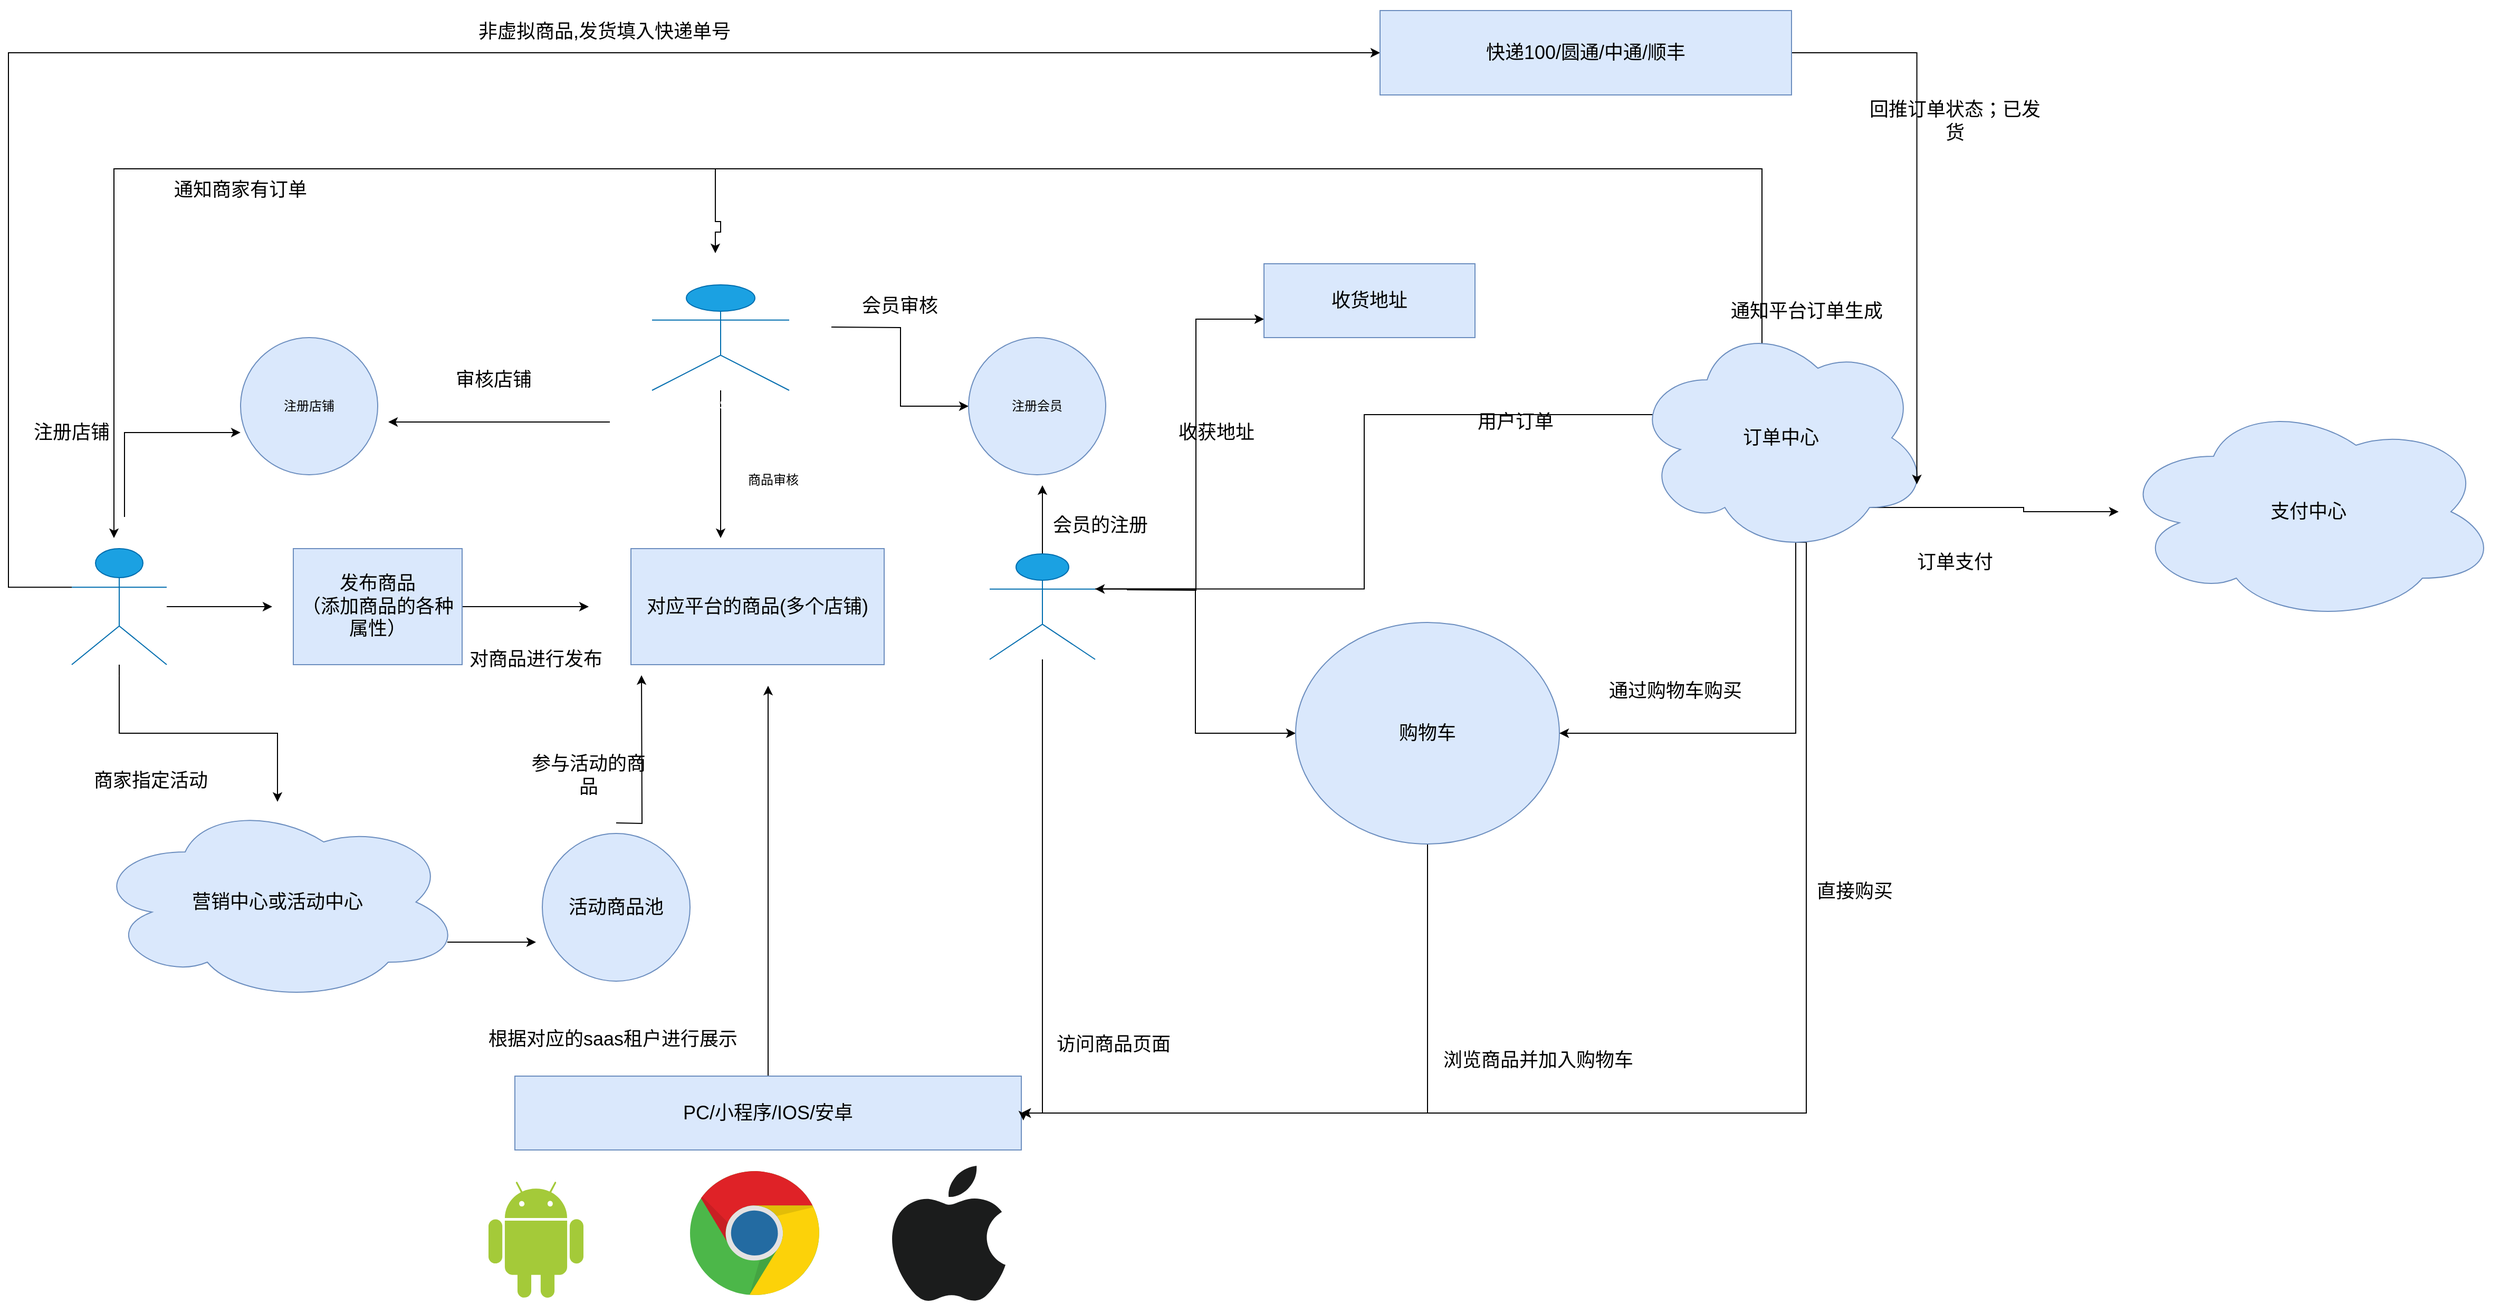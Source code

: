 <mxfile version="21.2.8" type="device" pages="2">
  <diagram id="C5RBs43oDa-KdzZeNtuy" name="商品设计-第一版">
    <mxGraphModel dx="2901" dy="2373" grid="1" gridSize="10" guides="1" tooltips="1" connect="1" arrows="1" fold="1" page="1" pageScale="1" pageWidth="827" pageHeight="1169" math="0" shadow="0">
      <root>
        <mxCell id="WIyWlLk6GJQsqaUBKTNV-0" />
        <mxCell id="WIyWlLk6GJQsqaUBKTNV-1" parent="WIyWlLk6GJQsqaUBKTNV-0" />
        <mxCell id="8d9dRQQQKvJOgzXE3DbX-5" style="edgeStyle=orthogonalEdgeStyle;rounded=0;orthogonalLoop=1;jettySize=auto;html=1;" parent="WIyWlLk6GJQsqaUBKTNV-1" source="8d9dRQQQKvJOgzXE3DbX-1" edge="1">
          <mxGeometry relative="1" as="geometry">
            <mxPoint x="-240" y="435" as="targetPoint" />
          </mxGeometry>
        </mxCell>
        <mxCell id="8d9dRQQQKvJOgzXE3DbX-13" style="edgeStyle=orthogonalEdgeStyle;rounded=0;orthogonalLoop=1;jettySize=auto;html=1;entryX=0;entryY=0.692;entryDx=0;entryDy=0;entryPerimeter=0;" parent="WIyWlLk6GJQsqaUBKTNV-1" target="8d9dRQQQKvJOgzXE3DbX-12" edge="1">
          <mxGeometry relative="1" as="geometry">
            <mxPoint x="-380" y="350" as="sourcePoint" />
            <Array as="points">
              <mxPoint x="-380" y="270" />
              <mxPoint x="-280" y="270" />
            </Array>
          </mxGeometry>
        </mxCell>
        <mxCell id="8d9dRQQQKvJOgzXE3DbX-61" style="edgeStyle=orthogonalEdgeStyle;rounded=0;orthogonalLoop=1;jettySize=auto;html=1;exitX=0;exitY=0.333;exitDx=0;exitDy=0;exitPerimeter=0;entryX=0;entryY=0.5;entryDx=0;entryDy=0;" parent="WIyWlLk6GJQsqaUBKTNV-1" source="8d9dRQQQKvJOgzXE3DbX-1" target="8d9dRQQQKvJOgzXE3DbX-60" edge="1">
          <mxGeometry relative="1" as="geometry">
            <Array as="points">
              <mxPoint x="-490" y="417" />
              <mxPoint x="-490" y="-90" />
            </Array>
          </mxGeometry>
        </mxCell>
        <mxCell id="8d9dRQQQKvJOgzXE3DbX-70" style="edgeStyle=orthogonalEdgeStyle;rounded=0;orthogonalLoop=1;jettySize=auto;html=1;" parent="WIyWlLk6GJQsqaUBKTNV-1" source="8d9dRQQQKvJOgzXE3DbX-1" target="8d9dRQQQKvJOgzXE3DbX-68" edge="1">
          <mxGeometry relative="1" as="geometry">
            <mxPoint x="-430" y="550" as="sourcePoint" />
          </mxGeometry>
        </mxCell>
        <mxCell id="8d9dRQQQKvJOgzXE3DbX-1" value="&lt;font style=&quot;font-size: 18px;&quot;&gt;店铺商家&lt;/font&gt;" style="shape=umlActor;verticalLabelPosition=bottom;verticalAlign=top;html=1;outlineConnect=0;fillColor=#1ba1e2;fontColor=#ffffff;strokeColor=#006EAF;" parent="WIyWlLk6GJQsqaUBKTNV-1" vertex="1">
          <mxGeometry x="-430" y="380" width="90" height="110" as="geometry" />
        </mxCell>
        <mxCell id="8d9dRQQQKvJOgzXE3DbX-9" style="edgeStyle=orthogonalEdgeStyle;rounded=0;orthogonalLoop=1;jettySize=auto;html=1;" parent="WIyWlLk6GJQsqaUBKTNV-1" source="8d9dRQQQKvJOgzXE3DbX-2" edge="1">
          <mxGeometry relative="1" as="geometry">
            <mxPoint x="185" y="370" as="targetPoint" />
          </mxGeometry>
        </mxCell>
        <mxCell id="8d9dRQQQKvJOgzXE3DbX-14" style="edgeStyle=orthogonalEdgeStyle;rounded=0;orthogonalLoop=1;jettySize=auto;html=1;" parent="WIyWlLk6GJQsqaUBKTNV-1" edge="1">
          <mxGeometry relative="1" as="geometry">
            <mxPoint x="-130" y="260" as="targetPoint" />
            <mxPoint x="80" y="260" as="sourcePoint" />
            <Array as="points">
              <mxPoint x="80" y="260" />
            </Array>
          </mxGeometry>
        </mxCell>
        <mxCell id="8d9dRQQQKvJOgzXE3DbX-26" style="edgeStyle=orthogonalEdgeStyle;rounded=0;orthogonalLoop=1;jettySize=auto;html=1;entryX=0;entryY=0.5;entryDx=0;entryDy=0;" parent="WIyWlLk6GJQsqaUBKTNV-1" target="8d9dRQQQKvJOgzXE3DbX-23" edge="1">
          <mxGeometry relative="1" as="geometry">
            <mxPoint x="290" y="170" as="sourcePoint" />
          </mxGeometry>
        </mxCell>
        <mxCell id="8d9dRQQQKvJOgzXE3DbX-2" value="平台Saas" style="shape=umlActor;verticalLabelPosition=bottom;verticalAlign=top;html=1;outlineConnect=0;fillColor=#1ba1e2;fontColor=#ffffff;strokeColor=#006EAF;" parent="WIyWlLk6GJQsqaUBKTNV-1" vertex="1">
          <mxGeometry x="120" y="130" width="130" height="100" as="geometry" />
        </mxCell>
        <mxCell id="8d9dRQQQKvJOgzXE3DbX-7" style="edgeStyle=orthogonalEdgeStyle;rounded=0;orthogonalLoop=1;jettySize=auto;html=1;" parent="WIyWlLk6GJQsqaUBKTNV-1" source="8d9dRQQQKvJOgzXE3DbX-4" edge="1">
          <mxGeometry relative="1" as="geometry">
            <mxPoint x="60" y="435" as="targetPoint" />
          </mxGeometry>
        </mxCell>
        <mxCell id="8d9dRQQQKvJOgzXE3DbX-4" value="&lt;font style=&quot;font-size: 18px;&quot;&gt;发布商品&lt;br&gt;（添加商品的各种属性）&lt;br&gt;&lt;/font&gt;" style="rounded=0;whiteSpace=wrap;html=1;fillColor=#dae8fc;strokeColor=#6c8ebf;" parent="WIyWlLk6GJQsqaUBKTNV-1" vertex="1">
          <mxGeometry x="-220" y="380" width="160" height="110" as="geometry" />
        </mxCell>
        <mxCell id="8d9dRQQQKvJOgzXE3DbX-6" value="&lt;font style=&quot;font-size: 18px;&quot;&gt;对应平台的商品(多个店铺)&lt;/font&gt;" style="rounded=0;whiteSpace=wrap;html=1;fillColor=#dae8fc;strokeColor=#6c8ebf;" parent="WIyWlLk6GJQsqaUBKTNV-1" vertex="1">
          <mxGeometry x="100" y="380" width="240" height="110" as="geometry" />
        </mxCell>
        <mxCell id="8d9dRQQQKvJOgzXE3DbX-8" value="&lt;font style=&quot;font-size: 18px;&quot;&gt;对商品进行发布&lt;/font&gt;" style="text;html=1;strokeColor=none;fillColor=none;align=center;verticalAlign=middle;whiteSpace=wrap;rounded=0;" parent="WIyWlLk6GJQsqaUBKTNV-1" vertex="1">
          <mxGeometry x="-70" y="460" width="160" height="50" as="geometry" />
        </mxCell>
        <mxCell id="8d9dRQQQKvJOgzXE3DbX-10" value="商品审核" style="text;html=1;strokeColor=none;fillColor=none;align=center;verticalAlign=middle;whiteSpace=wrap;rounded=0;" parent="WIyWlLk6GJQsqaUBKTNV-1" vertex="1">
          <mxGeometry x="180" y="290" width="110" height="50" as="geometry" />
        </mxCell>
        <mxCell id="8d9dRQQQKvJOgzXE3DbX-12" value="注册店铺" style="ellipse;whiteSpace=wrap;html=1;aspect=fixed;fillColor=#dae8fc;strokeColor=#6c8ebf;" parent="WIyWlLk6GJQsqaUBKTNV-1" vertex="1">
          <mxGeometry x="-270" y="180" width="130" height="130" as="geometry" />
        </mxCell>
        <mxCell id="8d9dRQQQKvJOgzXE3DbX-15" value="&lt;font style=&quot;font-size: 18px;&quot;&gt;注册店铺&lt;/font&gt;" style="text;html=1;strokeColor=none;fillColor=none;align=center;verticalAlign=middle;whiteSpace=wrap;rounded=0;" parent="WIyWlLk6GJQsqaUBKTNV-1" vertex="1">
          <mxGeometry x="-480" y="240" width="100" height="60" as="geometry" />
        </mxCell>
        <mxCell id="8d9dRQQQKvJOgzXE3DbX-16" value="&lt;font style=&quot;font-size: 18px;&quot;&gt;审核店铺&lt;/font&gt;" style="text;html=1;strokeColor=none;fillColor=none;align=center;verticalAlign=middle;whiteSpace=wrap;rounded=0;" parent="WIyWlLk6GJQsqaUBKTNV-1" vertex="1">
          <mxGeometry x="-100" y="190" width="140" height="60" as="geometry" />
        </mxCell>
        <mxCell id="8d9dRQQQKvJOgzXE3DbX-19" value="" style="dashed=0;outlineConnect=0;html=1;align=center;labelPosition=center;verticalLabelPosition=bottom;verticalAlign=top;shape=mxgraph.weblogos.android;fillColor=#A4CA39;strokeColor=none" parent="WIyWlLk6GJQsqaUBKTNV-1" vertex="1">
          <mxGeometry x="-35" y="980" width="90" height="110" as="geometry" />
        </mxCell>
        <mxCell id="8d9dRQQQKvJOgzXE3DbX-20" value="" style="dashed=0;outlineConnect=0;html=1;align=center;labelPosition=center;verticalLabelPosition=bottom;verticalAlign=top;shape=mxgraph.weblogos.chrome" parent="WIyWlLk6GJQsqaUBKTNV-1" vertex="1">
          <mxGeometry x="156" y="970" width="124" height="120" as="geometry" />
        </mxCell>
        <mxCell id="8d9dRQQQKvJOgzXE3DbX-21" value="" style="dashed=0;outlineConnect=0;html=1;align=center;labelPosition=center;verticalLabelPosition=bottom;verticalAlign=top;shape=mxgraph.weblogos.apple;fillColor=#1B1C1C;strokeColor=none" parent="WIyWlLk6GJQsqaUBKTNV-1" vertex="1">
          <mxGeometry x="345" y="965" width="110" height="130" as="geometry" />
        </mxCell>
        <mxCell id="8d9dRQQQKvJOgzXE3DbX-29" style="edgeStyle=orthogonalEdgeStyle;rounded=0;orthogonalLoop=1;jettySize=auto;html=1;" parent="WIyWlLk6GJQsqaUBKTNV-1" source="8d9dRQQQKvJOgzXE3DbX-22" edge="1">
          <mxGeometry relative="1" as="geometry">
            <mxPoint x="490" y="320" as="targetPoint" />
          </mxGeometry>
        </mxCell>
        <mxCell id="8d9dRQQQKvJOgzXE3DbX-30" style="edgeStyle=orthogonalEdgeStyle;rounded=0;orthogonalLoop=1;jettySize=auto;html=1;entryX=1;entryY=0.5;entryDx=0;entryDy=0;" parent="WIyWlLk6GJQsqaUBKTNV-1" source="8d9dRQQQKvJOgzXE3DbX-22" target="8d9dRQQQKvJOgzXE3DbX-28" edge="1">
          <mxGeometry relative="1" as="geometry" />
        </mxCell>
        <mxCell id="8d9dRQQQKvJOgzXE3DbX-35" style="edgeStyle=orthogonalEdgeStyle;rounded=0;orthogonalLoop=1;jettySize=auto;html=1;entryX=0;entryY=0.75;entryDx=0;entryDy=0;" parent="WIyWlLk6GJQsqaUBKTNV-1" target="8d9dRQQQKvJOgzXE3DbX-34" edge="1">
          <mxGeometry relative="1" as="geometry">
            <mxPoint x="570" y="419" as="sourcePoint" />
          </mxGeometry>
        </mxCell>
        <mxCell id="8d9dRQQQKvJOgzXE3DbX-43" style="edgeStyle=orthogonalEdgeStyle;rounded=0;orthogonalLoop=1;jettySize=auto;html=1;exitX=1;exitY=0.333;exitDx=0;exitDy=0;exitPerimeter=0;entryX=0;entryY=0.5;entryDx=0;entryDy=0;" parent="WIyWlLk6GJQsqaUBKTNV-1" source="8d9dRQQQKvJOgzXE3DbX-22" target="8d9dRQQQKvJOgzXE3DbX-42" edge="1">
          <mxGeometry relative="1" as="geometry" />
        </mxCell>
        <mxCell id="8d9dRQQQKvJOgzXE3DbX-22" value="用户" style="shape=umlActor;verticalLabelPosition=bottom;verticalAlign=top;html=1;outlineConnect=0;fillColor=#1ba1e2;strokeColor=#006EAF;fontColor=#ffffff;" parent="WIyWlLk6GJQsqaUBKTNV-1" vertex="1">
          <mxGeometry x="440" y="385" width="100" height="100" as="geometry" />
        </mxCell>
        <mxCell id="8d9dRQQQKvJOgzXE3DbX-23" value="注册会员" style="ellipse;whiteSpace=wrap;html=1;aspect=fixed;fillColor=#dae8fc;strokeColor=#6c8ebf;" parent="WIyWlLk6GJQsqaUBKTNV-1" vertex="1">
          <mxGeometry x="420" y="180" width="130" height="130" as="geometry" />
        </mxCell>
        <mxCell id="8d9dRQQQKvJOgzXE3DbX-25" value="&lt;font style=&quot;font-size: 18px;&quot;&gt;会员的注册&lt;/font&gt;" style="text;html=1;strokeColor=none;fillColor=none;align=center;verticalAlign=middle;whiteSpace=wrap;rounded=0;" parent="WIyWlLk6GJQsqaUBKTNV-1" vertex="1">
          <mxGeometry x="490" y="340" width="110" height="35" as="geometry" />
        </mxCell>
        <mxCell id="8d9dRQQQKvJOgzXE3DbX-27" value="&lt;font style=&quot;font-size: 18px;&quot;&gt;会员审核&lt;/font&gt;" style="text;html=1;strokeColor=none;fillColor=none;align=center;verticalAlign=middle;whiteSpace=wrap;rounded=0;" parent="WIyWlLk6GJQsqaUBKTNV-1" vertex="1">
          <mxGeometry x="310" y="130" width="90" height="40" as="geometry" />
        </mxCell>
        <mxCell id="8d9dRQQQKvJOgzXE3DbX-40" style="edgeStyle=orthogonalEdgeStyle;rounded=0;orthogonalLoop=1;jettySize=auto;html=1;" parent="WIyWlLk6GJQsqaUBKTNV-1" source="8d9dRQQQKvJOgzXE3DbX-28" edge="1">
          <mxGeometry relative="1" as="geometry">
            <mxPoint x="230" y="510" as="targetPoint" />
          </mxGeometry>
        </mxCell>
        <mxCell id="8d9dRQQQKvJOgzXE3DbX-28" value="&lt;font style=&quot;font-size: 18px;&quot;&gt;PC/小程序/IOS/安卓&lt;/font&gt;" style="rounded=0;whiteSpace=wrap;html=1;fillColor=#dae8fc;strokeColor=#6c8ebf;" parent="WIyWlLk6GJQsqaUBKTNV-1" vertex="1">
          <mxGeometry x="-10" y="880" width="480" height="70" as="geometry" />
        </mxCell>
        <mxCell id="8d9dRQQQKvJOgzXE3DbX-31" value="&lt;font style=&quot;font-size: 18px;&quot;&gt;访问商品页面&lt;/font&gt;" style="text;html=1;strokeColor=none;fillColor=none;align=center;verticalAlign=middle;whiteSpace=wrap;rounded=0;" parent="WIyWlLk6GJQsqaUBKTNV-1" vertex="1">
          <mxGeometry x="455" y="820" width="205" height="60" as="geometry" />
        </mxCell>
        <mxCell id="8d9dRQQQKvJOgzXE3DbX-34" value="&lt;font style=&quot;font-size: 18px;&quot;&gt;收货地址&lt;/font&gt;" style="rounded=0;whiteSpace=wrap;html=1;fillColor=#dae8fc;strokeColor=#6c8ebf;" parent="WIyWlLk6GJQsqaUBKTNV-1" vertex="1">
          <mxGeometry x="700" y="110" width="200" height="70" as="geometry" />
        </mxCell>
        <mxCell id="8d9dRQQQKvJOgzXE3DbX-36" value="&lt;font style=&quot;font-size: 18px;&quot;&gt;收获地址&lt;/font&gt;" style="text;html=1;strokeColor=none;fillColor=none;align=center;verticalAlign=middle;whiteSpace=wrap;rounded=0;" parent="WIyWlLk6GJQsqaUBKTNV-1" vertex="1">
          <mxGeometry x="590" y="255" width="130" height="30" as="geometry" />
        </mxCell>
        <mxCell id="8d9dRQQQKvJOgzXE3DbX-33" value="&lt;font style=&quot;font-size: 18px;&quot;&gt;根据对应的saas租户进行展示&lt;/font&gt;" style="text;html=1;strokeColor=none;fillColor=none;align=center;verticalAlign=middle;whiteSpace=wrap;rounded=0;" parent="WIyWlLk6GJQsqaUBKTNV-1" vertex="1">
          <mxGeometry x="-60" y="820" width="286" height="50" as="geometry" />
        </mxCell>
        <mxCell id="8d9dRQQQKvJOgzXE3DbX-46" style="edgeStyle=orthogonalEdgeStyle;rounded=0;orthogonalLoop=1;jettySize=auto;html=1;entryX=1;entryY=0.5;entryDx=0;entryDy=0;" parent="WIyWlLk6GJQsqaUBKTNV-1" source="8d9dRQQQKvJOgzXE3DbX-42" target="8d9dRQQQKvJOgzXE3DbX-28" edge="1">
          <mxGeometry relative="1" as="geometry">
            <mxPoint x="855" y="970" as="targetPoint" />
            <Array as="points">
              <mxPoint x="855" y="915" />
            </Array>
          </mxGeometry>
        </mxCell>
        <mxCell id="8d9dRQQQKvJOgzXE3DbX-42" value="&lt;font style=&quot;font-size: 18px;&quot;&gt;购物车&lt;/font&gt;" style="ellipse;whiteSpace=wrap;html=1;fillColor=#dae8fc;strokeColor=#6c8ebf;" parent="WIyWlLk6GJQsqaUBKTNV-1" vertex="1">
          <mxGeometry x="730" y="450" width="250" height="210" as="geometry" />
        </mxCell>
        <mxCell id="8d9dRQQQKvJOgzXE3DbX-47" value="&lt;font style=&quot;font-size: 18px;&quot;&gt;浏览商品并加入购物车&lt;/font&gt;" style="text;html=1;strokeColor=none;fillColor=none;align=center;verticalAlign=middle;whiteSpace=wrap;rounded=0;" parent="WIyWlLk6GJQsqaUBKTNV-1" vertex="1">
          <mxGeometry x="840" y="830" width="240" height="70" as="geometry" />
        </mxCell>
        <mxCell id="8d9dRQQQKvJOgzXE3DbX-49" style="edgeStyle=orthogonalEdgeStyle;rounded=0;orthogonalLoop=1;jettySize=auto;html=1;exitX=0.55;exitY=0.95;exitDx=0;exitDy=0;exitPerimeter=0;entryX=1;entryY=0.5;entryDx=0;entryDy=0;" parent="WIyWlLk6GJQsqaUBKTNV-1" source="8d9dRQQQKvJOgzXE3DbX-48" target="8d9dRQQQKvJOgzXE3DbX-42" edge="1">
          <mxGeometry relative="1" as="geometry">
            <Array as="points">
              <mxPoint x="1204" y="555" />
            </Array>
          </mxGeometry>
        </mxCell>
        <mxCell id="8d9dRQQQKvJOgzXE3DbX-50" style="edgeStyle=orthogonalEdgeStyle;rounded=0;orthogonalLoop=1;jettySize=auto;html=1;exitX=0.55;exitY=0.95;exitDx=0;exitDy=0;exitPerimeter=0;entryX=1.004;entryY=0.6;entryDx=0;entryDy=0;entryPerimeter=0;" parent="WIyWlLk6GJQsqaUBKTNV-1" source="8d9dRQQQKvJOgzXE3DbX-48" target="8d9dRQQQKvJOgzXE3DbX-28" edge="1">
          <mxGeometry relative="1" as="geometry">
            <Array as="points">
              <mxPoint x="1214" y="915" />
              <mxPoint x="472" y="915" />
            </Array>
          </mxGeometry>
        </mxCell>
        <mxCell id="8d9dRQQQKvJOgzXE3DbX-51" style="edgeStyle=orthogonalEdgeStyle;rounded=0;orthogonalLoop=1;jettySize=auto;html=1;exitX=0.07;exitY=0.4;exitDx=0;exitDy=0;exitPerimeter=0;entryX=1;entryY=0.333;entryDx=0;entryDy=0;entryPerimeter=0;" parent="WIyWlLk6GJQsqaUBKTNV-1" source="8d9dRQQQKvJOgzXE3DbX-48" target="8d9dRQQQKvJOgzXE3DbX-22" edge="1">
          <mxGeometry relative="1" as="geometry" />
        </mxCell>
        <mxCell id="8d9dRQQQKvJOgzXE3DbX-55" style="edgeStyle=orthogonalEdgeStyle;rounded=0;orthogonalLoop=1;jettySize=auto;html=1;exitX=0.4;exitY=0.1;exitDx=0;exitDy=0;exitPerimeter=0;" parent="WIyWlLk6GJQsqaUBKTNV-1" source="8d9dRQQQKvJOgzXE3DbX-48" edge="1">
          <mxGeometry relative="1" as="geometry">
            <mxPoint x="180" y="100" as="targetPoint" />
            <Array as="points">
              <mxPoint x="1172" y="20" />
              <mxPoint x="180" y="20" />
              <mxPoint x="180" y="70" />
              <mxPoint x="185" y="70" />
              <mxPoint x="185" y="80" />
              <mxPoint x="180" y="80" />
            </Array>
          </mxGeometry>
        </mxCell>
        <mxCell id="8d9dRQQQKvJOgzXE3DbX-57" style="edgeStyle=orthogonalEdgeStyle;rounded=0;orthogonalLoop=1;jettySize=auto;html=1;exitX=0.4;exitY=0.1;exitDx=0;exitDy=0;exitPerimeter=0;" parent="WIyWlLk6GJQsqaUBKTNV-1" source="8d9dRQQQKvJOgzXE3DbX-48" edge="1">
          <mxGeometry relative="1" as="geometry">
            <mxPoint x="-390" y="370" as="targetPoint" />
            <Array as="points">
              <mxPoint x="1172" y="20" />
              <mxPoint x="-390" y="20" />
            </Array>
          </mxGeometry>
        </mxCell>
        <mxCell id="8d9dRQQQKvJOgzXE3DbX-66" style="edgeStyle=orthogonalEdgeStyle;rounded=0;orthogonalLoop=1;jettySize=auto;html=1;exitX=0.8;exitY=0.8;exitDx=0;exitDy=0;exitPerimeter=0;" parent="WIyWlLk6GJQsqaUBKTNV-1" source="8d9dRQQQKvJOgzXE3DbX-48" target="8d9dRQQQKvJOgzXE3DbX-65" edge="1">
          <mxGeometry relative="1" as="geometry" />
        </mxCell>
        <mxCell id="8d9dRQQQKvJOgzXE3DbX-48" value="&lt;font style=&quot;font-size: 18px;&quot;&gt;订单中心&lt;/font&gt;" style="ellipse;shape=cloud;whiteSpace=wrap;html=1;fillColor=#dae8fc;strokeColor=#6c8ebf;" parent="WIyWlLk6GJQsqaUBKTNV-1" vertex="1">
          <mxGeometry x="1050" y="165" width="280" height="220" as="geometry" />
        </mxCell>
        <mxCell id="8d9dRQQQKvJOgzXE3DbX-52" value="&lt;font style=&quot;font-size: 18px;&quot;&gt;用户订单&lt;/font&gt;" style="text;html=1;strokeColor=none;fillColor=none;align=center;verticalAlign=middle;whiteSpace=wrap;rounded=0;" parent="WIyWlLk6GJQsqaUBKTNV-1" vertex="1">
          <mxGeometry x="827" y="240" width="223" height="40" as="geometry" />
        </mxCell>
        <mxCell id="8d9dRQQQKvJOgzXE3DbX-53" value="&lt;font style=&quot;font-size: 18px;&quot;&gt;通过购物车购买&lt;/font&gt;" style="text;html=1;strokeColor=none;fillColor=none;align=center;verticalAlign=middle;whiteSpace=wrap;rounded=0;" parent="WIyWlLk6GJQsqaUBKTNV-1" vertex="1">
          <mxGeometry x="1020" y="490" width="140" height="50" as="geometry" />
        </mxCell>
        <mxCell id="8d9dRQQQKvJOgzXE3DbX-54" value="&lt;font style=&quot;font-size: 18px;&quot;&gt;直接购买&lt;/font&gt;" style="text;html=1;strokeColor=none;fillColor=none;align=center;verticalAlign=middle;whiteSpace=wrap;rounded=0;" parent="WIyWlLk6GJQsqaUBKTNV-1" vertex="1">
          <mxGeometry x="1190" y="690" width="140" height="30" as="geometry" />
        </mxCell>
        <mxCell id="8d9dRQQQKvJOgzXE3DbX-56" value="&lt;font style=&quot;font-size: 18px;&quot;&gt;通知平台订单生成&lt;/font&gt;" style="text;html=1;strokeColor=none;fillColor=none;align=center;verticalAlign=middle;whiteSpace=wrap;rounded=0;" parent="WIyWlLk6GJQsqaUBKTNV-1" vertex="1">
          <mxGeometry x="1140" y="130" width="149" height="50" as="geometry" />
        </mxCell>
        <mxCell id="8d9dRQQQKvJOgzXE3DbX-58" value="&lt;font style=&quot;font-size: 18px;&quot;&gt;通知商家有订单&lt;/font&gt;" style="text;html=1;strokeColor=none;fillColor=none;align=center;verticalAlign=middle;whiteSpace=wrap;rounded=0;" parent="WIyWlLk6GJQsqaUBKTNV-1" vertex="1">
          <mxGeometry x="-370" y="20" width="200" height="40" as="geometry" />
        </mxCell>
        <mxCell id="8d9dRQQQKvJOgzXE3DbX-63" style="edgeStyle=orthogonalEdgeStyle;rounded=0;orthogonalLoop=1;jettySize=auto;html=1;exitX=1;exitY=0.5;exitDx=0;exitDy=0;entryX=0.96;entryY=0.7;entryDx=0;entryDy=0;entryPerimeter=0;" parent="WIyWlLk6GJQsqaUBKTNV-1" source="8d9dRQQQKvJOgzXE3DbX-60" target="8d9dRQQQKvJOgzXE3DbX-48" edge="1">
          <mxGeometry relative="1" as="geometry">
            <mxPoint x="1360" y="330" as="targetPoint" />
          </mxGeometry>
        </mxCell>
        <mxCell id="8d9dRQQQKvJOgzXE3DbX-60" value="&lt;font style=&quot;font-size: 18px;&quot;&gt;快递100/圆通/中通/顺丰&lt;/font&gt;" style="rounded=0;whiteSpace=wrap;html=1;fillColor=#dae8fc;strokeColor=#6c8ebf;" parent="WIyWlLk6GJQsqaUBKTNV-1" vertex="1">
          <mxGeometry x="810" y="-130" width="390" height="80" as="geometry" />
        </mxCell>
        <mxCell id="8d9dRQQQKvJOgzXE3DbX-62" value="&lt;span style=&quot;font-size: 18px;&quot;&gt;非虚拟商品,发货填入快递单号&lt;/span&gt;" style="text;html=1;strokeColor=none;fillColor=none;align=center;verticalAlign=middle;whiteSpace=wrap;rounded=0;" parent="WIyWlLk6GJQsqaUBKTNV-1" vertex="1">
          <mxGeometry x="-100" y="-140" width="350" height="60" as="geometry" />
        </mxCell>
        <mxCell id="8d9dRQQQKvJOgzXE3DbX-64" value="&lt;font style=&quot;font-size: 18px;&quot;&gt;回推订单状态；已发货&lt;/font&gt;" style="text;html=1;strokeColor=none;fillColor=none;align=center;verticalAlign=middle;whiteSpace=wrap;rounded=0;" parent="WIyWlLk6GJQsqaUBKTNV-1" vertex="1">
          <mxGeometry x="1270" y="-60" width="170" height="70" as="geometry" />
        </mxCell>
        <mxCell id="8d9dRQQQKvJOgzXE3DbX-65" value="&lt;font style=&quot;font-size: 18px;&quot;&gt;支付中心&lt;/font&gt;" style="ellipse;shape=cloud;whiteSpace=wrap;html=1;fillColor=#dae8fc;strokeColor=#6c8ebf;" parent="WIyWlLk6GJQsqaUBKTNV-1" vertex="1">
          <mxGeometry x="1510" y="240" width="360" height="210" as="geometry" />
        </mxCell>
        <mxCell id="8d9dRQQQKvJOgzXE3DbX-67" value="&lt;font style=&quot;font-size: 18px;&quot;&gt;订单支付&lt;/font&gt;" style="text;html=1;strokeColor=none;fillColor=none;align=center;verticalAlign=middle;whiteSpace=wrap;rounded=0;" parent="WIyWlLk6GJQsqaUBKTNV-1" vertex="1">
          <mxGeometry x="1260" y="360" width="190" height="65" as="geometry" />
        </mxCell>
        <mxCell id="8d9dRQQQKvJOgzXE3DbX-72" style="edgeStyle=orthogonalEdgeStyle;rounded=0;orthogonalLoop=1;jettySize=auto;html=1;exitX=0.96;exitY=0.7;exitDx=0;exitDy=0;exitPerimeter=0;" parent="WIyWlLk6GJQsqaUBKTNV-1" source="8d9dRQQQKvJOgzXE3DbX-68" edge="1">
          <mxGeometry relative="1" as="geometry">
            <mxPoint x="10.0" y="753" as="targetPoint" />
          </mxGeometry>
        </mxCell>
        <mxCell id="8d9dRQQQKvJOgzXE3DbX-68" value="&lt;font style=&quot;font-size: 18px;&quot;&gt;营销中心或活动中心&lt;/font&gt;" style="ellipse;shape=cloud;whiteSpace=wrap;html=1;fillColor=#dae8fc;strokeColor=#6c8ebf;" parent="WIyWlLk6GJQsqaUBKTNV-1" vertex="1">
          <mxGeometry x="-410" y="620" width="350" height="190" as="geometry" />
        </mxCell>
        <mxCell id="8d9dRQQQKvJOgzXE3DbX-71" value="&lt;font style=&quot;font-size: 18px;&quot;&gt;商家指定活动&lt;/font&gt;" style="text;html=1;strokeColor=none;fillColor=none;align=center;verticalAlign=middle;whiteSpace=wrap;rounded=0;" parent="WIyWlLk6GJQsqaUBKTNV-1" vertex="1">
          <mxGeometry x="-410" y="570" width="110" height="59" as="geometry" />
        </mxCell>
        <mxCell id="8d9dRQQQKvJOgzXE3DbX-74" style="edgeStyle=orthogonalEdgeStyle;rounded=0;orthogonalLoop=1;jettySize=auto;html=1;" parent="WIyWlLk6GJQsqaUBKTNV-1" edge="1">
          <mxGeometry relative="1" as="geometry">
            <mxPoint x="110.0" y="500" as="targetPoint" />
            <mxPoint x="86" y="640" as="sourcePoint" />
          </mxGeometry>
        </mxCell>
        <mxCell id="8d9dRQQQKvJOgzXE3DbX-73" value="&lt;font style=&quot;font-size: 18px;&quot;&gt;活动商品池&lt;/font&gt;" style="ellipse;whiteSpace=wrap;html=1;aspect=fixed;fillColor=#dae8fc;strokeColor=#6c8ebf;" parent="WIyWlLk6GJQsqaUBKTNV-1" vertex="1">
          <mxGeometry x="16" y="650" width="140" height="140" as="geometry" />
        </mxCell>
        <mxCell id="8d9dRQQQKvJOgzXE3DbX-75" value="&lt;font style=&quot;font-size: 18px;&quot;&gt;参与活动的商品&lt;/font&gt;" style="text;html=1;strokeColor=none;fillColor=none;align=center;verticalAlign=middle;whiteSpace=wrap;rounded=0;" parent="WIyWlLk6GJQsqaUBKTNV-1" vertex="1">
          <mxGeometry y="580" width="120" height="30" as="geometry" />
        </mxCell>
      </root>
    </mxGraphModel>
  </diagram>
  <diagram id="Lg-EUTP4wEk8aEQCPlfu" name="商城第一版(逻辑流程)">
    <mxGraphModel dx="1247" dy="35" grid="1" gridSize="10" guides="1" tooltips="1" connect="1" arrows="1" fold="1" page="1" pageScale="1" pageWidth="827" pageHeight="1169" math="0" shadow="0">
      <root>
        <mxCell id="0" />
        <mxCell id="1" parent="0" />
        <mxCell id="WBKjZUd92dugKl5trLG--3" style="edgeStyle=orthogonalEdgeStyle;rounded=0;orthogonalLoop=1;jettySize=auto;html=1;exitX=1;exitY=0.333;exitDx=0;exitDy=0;exitPerimeter=0;entryX=0;entryY=0.36;entryDx=0;entryDy=0;entryPerimeter=0;" edge="1" parent="1" source="WBKjZUd92dugKl5trLG--1" target="WBKjZUd92dugKl5trLG--2">
          <mxGeometry relative="1" as="geometry" />
        </mxCell>
        <mxCell id="WBKjZUd92dugKl5trLG--1" value="&lt;font style=&quot;font-size: 14px;&quot;&gt;会员用户&lt;/font&gt;" style="shape=umlActor;verticalLabelPosition=bottom;verticalAlign=top;html=1;outlineConnect=0;" vertex="1" parent="1">
          <mxGeometry x="1030" y="1422" width="40" height="70" as="geometry" />
        </mxCell>
        <mxCell id="WBKjZUd92dugKl5trLG--2" value="" style="verticalLabelPosition=bottom;verticalAlign=top;html=1;shadow=0;dashed=0;strokeWidth=1;shape=mxgraph.android.phone2;strokeColor=#d6b656;fillColor=#fff2cc;" vertex="1" parent="1">
          <mxGeometry x="1165.5" y="1403" width="100" height="118" as="geometry" />
        </mxCell>
        <mxCell id="WBKjZUd92dugKl5trLG--4" value="&lt;font style=&quot;font-size: 18px;&quot;&gt;小程序&lt;/font&gt;" style="text;html=1;strokeColor=none;fillColor=none;align=center;verticalAlign=middle;whiteSpace=wrap;rounded=0;" vertex="1" parent="1">
          <mxGeometry x="1050" y="1392" width="130" height="54" as="geometry" />
        </mxCell>
        <mxCell id="WBKjZUd92dugKl5trLG--5" value="&lt;font style=&quot;font-size: 18px;&quot;&gt;商品列表&lt;/font&gt;" style="text;html=1;strokeColor=none;fillColor=none;align=center;verticalAlign=middle;whiteSpace=wrap;rounded=0;" vertex="1" parent="1">
          <mxGeometry x="1171" y="1468" width="89" height="24" as="geometry" />
        </mxCell>
        <mxCell id="WBKjZUd92dugKl5trLG--15" style="edgeStyle=orthogonalEdgeStyle;rounded=0;orthogonalLoop=1;jettySize=auto;html=1;exitX=0.55;exitY=0.95;exitDx=0;exitDy=0;exitPerimeter=0;" edge="1" parent="1" source="WBKjZUd92dugKl5trLG--7">
          <mxGeometry relative="1" as="geometry">
            <mxPoint x="1563" y="1522" as="targetPoint" />
          </mxGeometry>
        </mxCell>
        <mxCell id="WBKjZUd92dugKl5trLG--18" style="edgeStyle=orthogonalEdgeStyle;rounded=0;orthogonalLoop=1;jettySize=auto;html=1;exitX=0.07;exitY=0.4;exitDx=0;exitDy=0;exitPerimeter=0;" edge="1" parent="1" source="WBKjZUd92dugKl5trLG--7">
          <mxGeometry relative="1" as="geometry">
            <mxPoint x="1260" y="1472" as="targetPoint" />
            <Array as="points">
              <mxPoint x="1438" y="1472" />
            </Array>
          </mxGeometry>
        </mxCell>
        <mxCell id="WBKjZUd92dugKl5trLG--7" value="&lt;font style=&quot;font-size: 18px;&quot;&gt;店铺后台管理系统&lt;/font&gt;" style="ellipse;shape=cloud;whiteSpace=wrap;html=1;fillColor=#d5e8d4;strokeColor=#82b366;" vertex="1" parent="1">
          <mxGeometry x="1420" y="1300" width="260" height="126" as="geometry" />
        </mxCell>
        <mxCell id="WBKjZUd92dugKl5trLG--17" style="edgeStyle=orthogonalEdgeStyle;rounded=0;orthogonalLoop=1;jettySize=auto;html=1;exitX=0.07;exitY=0.4;exitDx=0;exitDy=0;exitPerimeter=0;entryX=1;entryY=0.25;entryDx=0;entryDy=0;" edge="1" parent="1" source="WBKjZUd92dugKl5trLG--8" target="WBKjZUd92dugKl5trLG--5">
          <mxGeometry relative="1" as="geometry" />
        </mxCell>
        <mxCell id="WBKjZUd92dugKl5trLG--8" value="&lt;font style=&quot;font-size: 18px;&quot;&gt;平台后台管理系统&lt;/font&gt;" style="ellipse;shape=cloud;whiteSpace=wrap;html=1;fillColor=#d5e8d4;strokeColor=#82b366;" vertex="1" parent="1">
          <mxGeometry x="1430" y="1532" width="250" height="120" as="geometry" />
        </mxCell>
        <mxCell id="WBKjZUd92dugKl5trLG--14" style="edgeStyle=orthogonalEdgeStyle;rounded=0;orthogonalLoop=1;jettySize=auto;html=1;exitX=0;exitY=0.333;exitDx=0;exitDy=0;exitPerimeter=0;" edge="1" parent="1" source="WBKjZUd92dugKl5trLG--9" target="WBKjZUd92dugKl5trLG--8">
          <mxGeometry relative="1" as="geometry" />
        </mxCell>
        <mxCell id="WBKjZUd92dugKl5trLG--9" value="&lt;font style=&quot;font-size: 18px;&quot;&gt;平台管理员&lt;/font&gt;" style="shape=umlActor;verticalLabelPosition=bottom;verticalAlign=top;html=1;outlineConnect=0;" vertex="1" parent="1">
          <mxGeometry x="1780" y="1542" width="70" height="80" as="geometry" />
        </mxCell>
        <mxCell id="WBKjZUd92dugKl5trLG--13" style="edgeStyle=orthogonalEdgeStyle;rounded=0;orthogonalLoop=1;jettySize=auto;html=1;exitX=0;exitY=0.333;exitDx=0;exitDy=0;exitPerimeter=0;" edge="1" parent="1" source="WBKjZUd92dugKl5trLG--10" target="WBKjZUd92dugKl5trLG--7">
          <mxGeometry relative="1" as="geometry" />
        </mxCell>
        <mxCell id="WBKjZUd92dugKl5trLG--10" value="&lt;font style=&quot;font-size: 18px;&quot;&gt;店铺用户&lt;/font&gt;" style="shape=umlActor;verticalLabelPosition=bottom;verticalAlign=top;html=1;outlineConnect=0;" vertex="1" parent="1">
          <mxGeometry x="1770" y="1323" width="70" height="80" as="geometry" />
        </mxCell>
        <mxCell id="WBKjZUd92dugKl5trLG--16" value="&lt;font style=&quot;font-size: 18px;&quot;&gt;n:1的关系&lt;/font&gt;" style="text;html=1;strokeColor=none;fillColor=none;align=center;verticalAlign=middle;whiteSpace=wrap;rounded=0;" vertex="1" parent="1">
          <mxGeometry x="1560" y="1446" width="166" height="64" as="geometry" />
        </mxCell>
        <mxCell id="WBKjZUd92dugKl5trLG--26" value="&lt;font style=&quot;font-size: 18px;&quot;&gt;1:&amp;nbsp; 平台管理里对该平台的&amp;nbsp; 商品分类/品牌列表/规格列表/计量单位&amp;nbsp; &amp;nbsp;进行管理; 然后 商品分类的第三级,进行 品牌列表,规格列表,计量单位的绑定；便于后续的操作&lt;br&gt;2: 店铺用户对商品的创建； 选择商品分类(第三级),如果该商品没有对应的sku，提醒管理员对&amp;nbsp; 规格列表的添加管理&lt;br&gt;3. 平台对店铺的商品进行审核通过(每次修改会要重新审批), 审批通过后,店铺用户才可以对商品进行上下架的操作&lt;br&gt;&lt;br&gt;----------------&amp;nbsp; 小程序端&amp;nbsp; ----------------------------&lt;br&gt;1. 首页展示商品分类以及商品信息；&amp;nbsp; 点击分类(第三级)展示该分类下的全部商品 ； 点击商品进入到具体的商品详细展示页面；并且进行可以适配的sku组合进行价格信息确定&lt;br&gt;2. 加入购物车（需要登录才可以加入购物车）;将对应店铺的商品进行展示,优先展示最近加入进来的商品&lt;br&gt;3. 下单; 将商品拆分到不同店铺去形成订单&lt;br&gt;&lt;/font&gt;" style="text;html=1;strokeColor=none;fillColor=none;align=center;verticalAlign=middle;whiteSpace=wrap;rounded=0;" vertex="1" parent="1">
          <mxGeometry x="930" y="1730" width="1390" height="466" as="geometry" />
        </mxCell>
      </root>
    </mxGraphModel>
  </diagram>
</mxfile>
